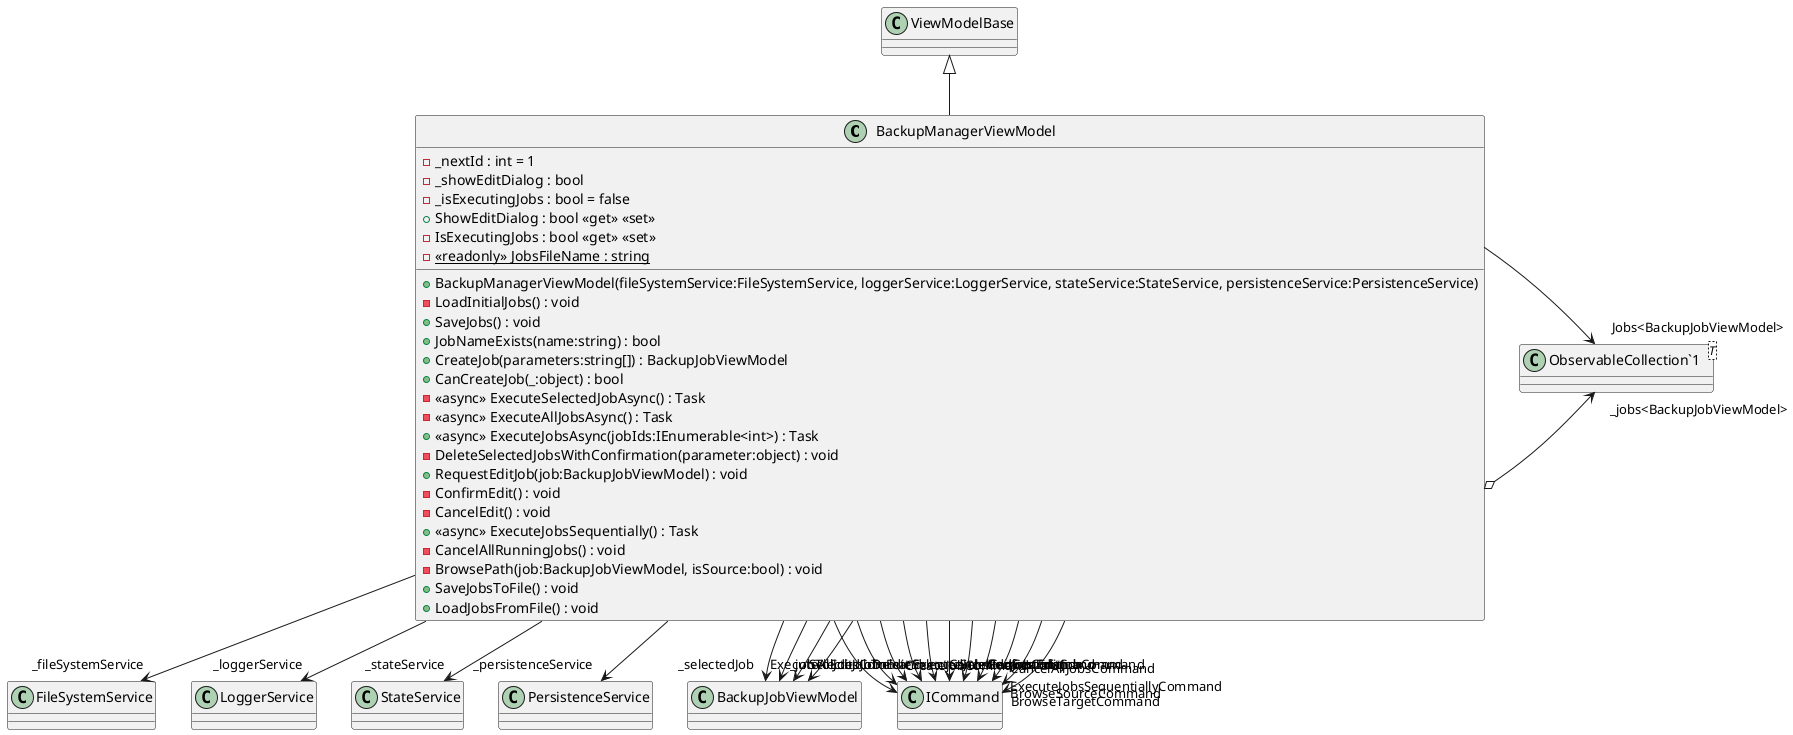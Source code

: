 @startuml
class BackupManagerViewModel {
    - _nextId : int = 1
    - _showEditDialog : bool
    - _isExecutingJobs : bool = false
    + BackupManagerViewModel(fileSystemService:FileSystemService, loggerService:LoggerService, stateService:StateService, persistenceService:PersistenceService)
    + ShowEditDialog : bool <<get>> <<set>>
    - IsExecutingJobs : bool <<get>> <<set>>
    - LoadInitialJobs() : void
    + SaveJobs() : void
    + JobNameExists(name:string) : bool
    + CreateJob(parameters:string[]) : BackupJobViewModel
    + CanCreateJob(_:object) : bool
    - <<async>> ExecuteSelectedJobAsync() : Task
    - <<async>> ExecuteAllJobsAsync() : Task
    + <<async>> ExecuteJobsAsync(jobIds:IEnumerable<int>) : Task
    - DeleteSelectedJobsWithConfirmation(parameter:object) : void
    + RequestEditJob(job:BackupJobViewModel) : void
    - ConfirmEdit() : void
    - CancelEdit() : void
    + <<async>> ExecuteJobsSequentially() : Task
    - CancelAllRunningJobs() : void
    - BrowsePath(job:BackupJobViewModel, isSource:bool) : void
    - {static} <<readonly>> JobsFileName : string
    + SaveJobsToFile() : void
    + LoadJobsFromFile() : void
}
class "ObservableCollection`1"<T> {
}
ViewModelBase <|-- BackupManagerViewModel
BackupManagerViewModel o-> "_jobs<BackupJobViewModel>" "ObservableCollection`1"
BackupManagerViewModel --> "_fileSystemService" FileSystemService
BackupManagerViewModel --> "_loggerService" LoggerService
BackupManagerViewModel --> "_stateService" StateService
BackupManagerViewModel --> "_persistenceService" PersistenceService
BackupManagerViewModel --> "_selectedJob" BackupJobViewModel
BackupManagerViewModel --> "_jobToEdit" BackupJobViewModel
BackupManagerViewModel --> "Jobs<BackupJobViewModel>" "ObservableCollection`1"
BackupManagerViewModel --> "SelectedJob" BackupJobViewModel
BackupManagerViewModel --> "JobToEdit" BackupJobViewModel
BackupManagerViewModel --> "CreateJobCommand" ICommand
BackupManagerViewModel --> "ExecuteSelectedJobCommand" ICommand
BackupManagerViewModel --> "ExecuteAllJobsCommand" ICommand
BackupManagerViewModel --> "ConfirmEditCommand" ICommand
BackupManagerViewModel --> "CancelEditCommand" ICommand
BackupManagerViewModel --> "DeleteSelectedJobsCommand" ICommand
BackupManagerViewModel --> "RequestEditJobCommand" ICommand
BackupManagerViewModel --> "ExecuteJobsSequentiallyCommand" ICommand
BackupManagerViewModel --> "CancelAllJobsCommand" ICommand
BackupManagerViewModel --> "BrowseSourceCommand" ICommand
BackupManagerViewModel --> "BrowseTargetCommand" ICommand
@enduml
